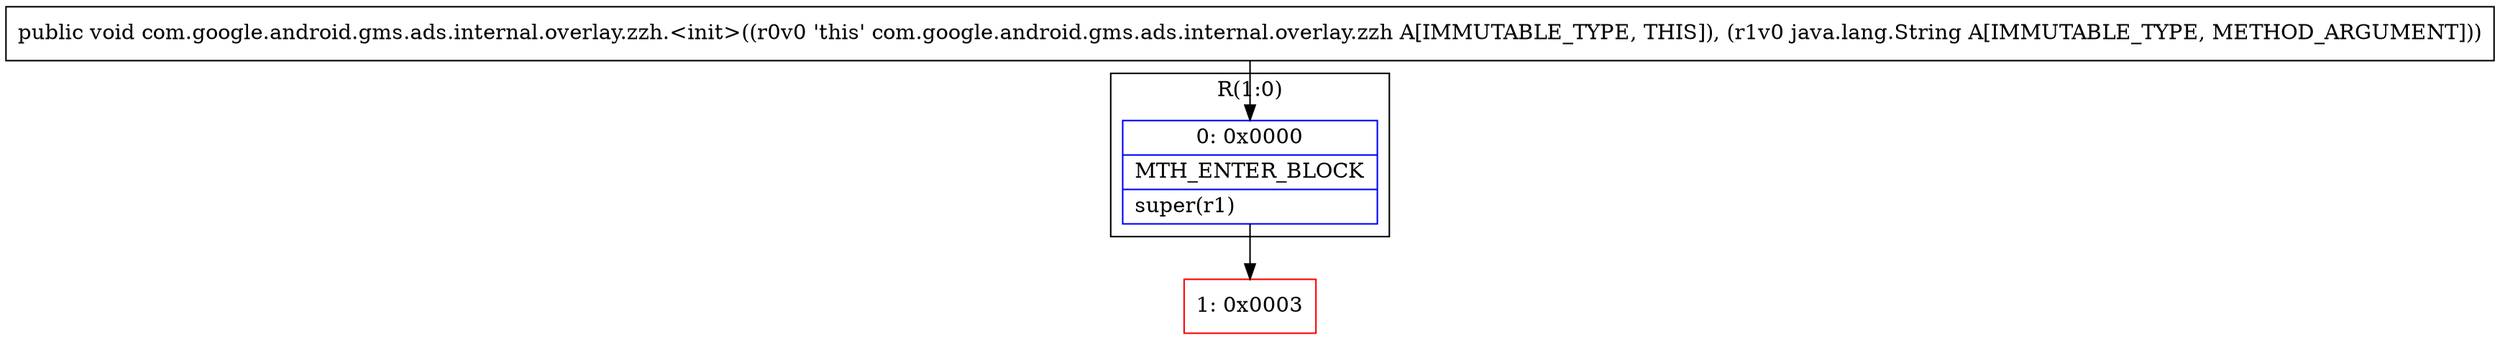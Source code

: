 digraph "CFG forcom.google.android.gms.ads.internal.overlay.zzh.\<init\>(Ljava\/lang\/String;)V" {
subgraph cluster_Region_1952263203 {
label = "R(1:0)";
node [shape=record,color=blue];
Node_0 [shape=record,label="{0\:\ 0x0000|MTH_ENTER_BLOCK\l|super(r1)\l}"];
}
Node_1 [shape=record,color=red,label="{1\:\ 0x0003}"];
MethodNode[shape=record,label="{public void com.google.android.gms.ads.internal.overlay.zzh.\<init\>((r0v0 'this' com.google.android.gms.ads.internal.overlay.zzh A[IMMUTABLE_TYPE, THIS]), (r1v0 java.lang.String A[IMMUTABLE_TYPE, METHOD_ARGUMENT])) }"];
MethodNode -> Node_0;
Node_0 -> Node_1;
}

